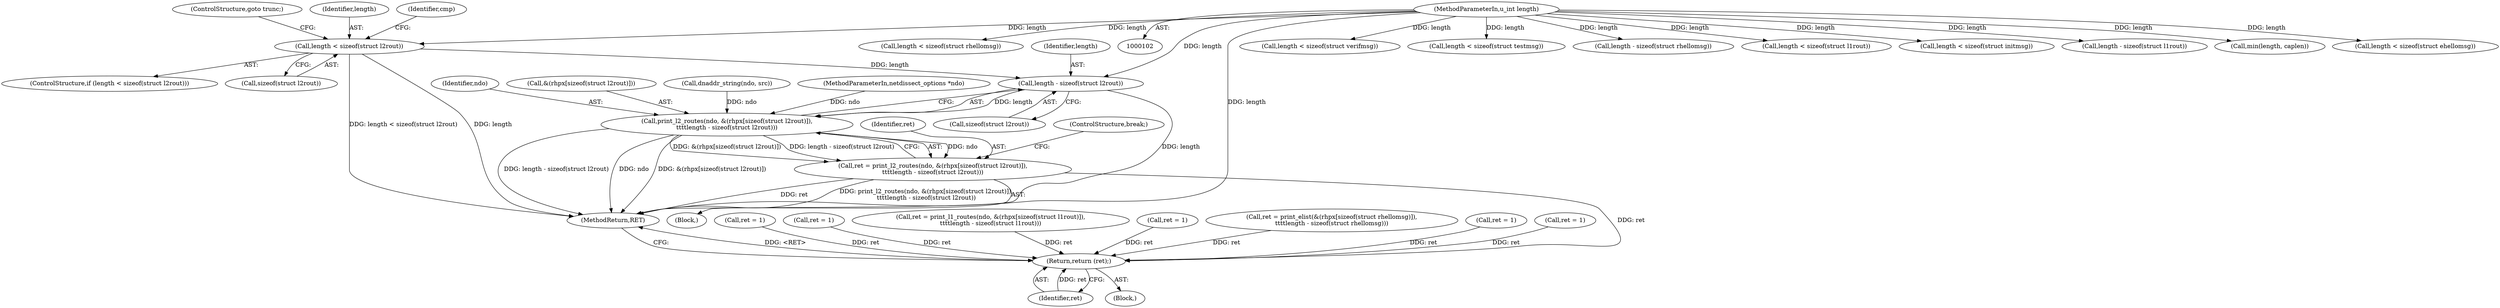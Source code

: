 digraph "0_tcpdump_c6e0531b5def26ecf912e8de6ade86cbdaed3751_0@API" {
"1000384" [label="(Call,length < sizeof(struct l2rout))"];
"1000105" [label="(MethodParameterIn,u_int length)"];
"1000418" [label="(Call,length - sizeof(struct l2rout))"];
"1000411" [label="(Call,print_l2_routes(ndo, &(rhpx[sizeof(struct l2rout)]),\n\t\t\t\tlength - sizeof(struct l2rout)))"];
"1000409" [label="(Call,ret = print_l2_routes(ndo, &(rhpx[sizeof(struct l2rout)]),\n\t\t\t\tlength - sizeof(struct l2rout)))"];
"1000717" [label="(Return,return (ret);)"];
"1000413" [label="(Call,&(rhpx[sizeof(struct l2rout)]))"];
"1000249" [label="(Call,length < sizeof(struct verifmsg))"];
"1000412" [label="(Identifier,ndo)"];
"1000239" [label="(Call,ret = 1)"];
"1000294" [label="(Call,length < sizeof(struct testmsg))"];
"1000105" [label="(MethodParameterIn,u_int length)"];
"1000384" [label="(Call,length < sizeof(struct l2rout))"];
"1000422" [label="(ControlStructure,break;)"];
"1000418" [label="(Call,length - sizeof(struct l2rout))"];
"1000697" [label="(Call,ret = 1)"];
"1000548" [label="(Call,length - sizeof(struct rhellomsg))"];
"1000388" [label="(ControlStructure,goto trunc;)"];
"1000420" [label="(Call,sizeof(struct l2rout))"];
"1000339" [label="(Call,length < sizeof(struct l1rout))"];
"1000419" [label="(Identifier,length)"];
"1000153" [label="(Call,length < sizeof(struct initmsg))"];
"1000409" [label="(Call,ret = print_l2_routes(ndo, &(rhpx[sizeof(struct l2rout)]),\n\t\t\t\tlength - sizeof(struct l2rout)))"];
"1000411" [label="(Call,print_l2_routes(ndo, &(rhpx[sizeof(struct l2rout)]),\n\t\t\t\tlength - sizeof(struct l2rout)))"];
"1000410" [label="(Identifier,ret)"];
"1000717" [label="(Return,return (ret);)"];
"1000406" [label="(Call,dnaddr_string(ndo, src))"];
"1000364" [label="(Call,ret = print_l1_routes(ndo, &(rhpx[sizeof(struct l1rout)]),\n\t\t\t\tlength - sizeof(struct l1rout)))"];
"1000713" [label="(Call,ret = 1)"];
"1000718" [label="(Identifier,ret)"];
"1000540" [label="(Call,ret = print_elist(&(rhpx[sizeof(struct rhellomsg)]),\n\t\t\t\tlength - sizeof(struct rhellomsg)))"];
"1000386" [label="(Call,sizeof(struct l2rout))"];
"1000103" [label="(MethodParameterIn,netdissect_options *ndo)"];
"1000373" [label="(Call,length - sizeof(struct l1rout))"];
"1000710" [label="(Call,min(length, caplen))"];
"1000146" [label="(Block,)"];
"1000383" [label="(ControlStructure,if (length < sizeof(struct l2rout)))"];
"1000107" [label="(Block,)"];
"1000722" [label="(MethodReturn,RET)"];
"1000329" [label="(Call,ret = 1)"];
"1000284" [label="(Call,ret = 1)"];
"1000385" [label="(Identifier,length)"];
"1000391" [label="(Identifier,cmp)"];
"1000559" [label="(Call,length < sizeof(struct ehellomsg))"];
"1000429" [label="(Call,length < sizeof(struct rhellomsg))"];
"1000384" -> "1000383"  [label="AST: "];
"1000384" -> "1000386"  [label="CFG: "];
"1000385" -> "1000384"  [label="AST: "];
"1000386" -> "1000384"  [label="AST: "];
"1000388" -> "1000384"  [label="CFG: "];
"1000391" -> "1000384"  [label="CFG: "];
"1000384" -> "1000722"  [label="DDG: length < sizeof(struct l2rout)"];
"1000384" -> "1000722"  [label="DDG: length"];
"1000105" -> "1000384"  [label="DDG: length"];
"1000384" -> "1000418"  [label="DDG: length"];
"1000105" -> "1000102"  [label="AST: "];
"1000105" -> "1000722"  [label="DDG: length"];
"1000105" -> "1000153"  [label="DDG: length"];
"1000105" -> "1000249"  [label="DDG: length"];
"1000105" -> "1000294"  [label="DDG: length"];
"1000105" -> "1000339"  [label="DDG: length"];
"1000105" -> "1000373"  [label="DDG: length"];
"1000105" -> "1000418"  [label="DDG: length"];
"1000105" -> "1000429"  [label="DDG: length"];
"1000105" -> "1000548"  [label="DDG: length"];
"1000105" -> "1000559"  [label="DDG: length"];
"1000105" -> "1000710"  [label="DDG: length"];
"1000418" -> "1000411"  [label="AST: "];
"1000418" -> "1000420"  [label="CFG: "];
"1000419" -> "1000418"  [label="AST: "];
"1000420" -> "1000418"  [label="AST: "];
"1000411" -> "1000418"  [label="CFG: "];
"1000418" -> "1000722"  [label="DDG: length"];
"1000418" -> "1000411"  [label="DDG: length"];
"1000411" -> "1000409"  [label="AST: "];
"1000412" -> "1000411"  [label="AST: "];
"1000413" -> "1000411"  [label="AST: "];
"1000409" -> "1000411"  [label="CFG: "];
"1000411" -> "1000722"  [label="DDG: ndo"];
"1000411" -> "1000722"  [label="DDG: &(rhpx[sizeof(struct l2rout)])"];
"1000411" -> "1000722"  [label="DDG: length - sizeof(struct l2rout)"];
"1000411" -> "1000409"  [label="DDG: ndo"];
"1000411" -> "1000409"  [label="DDG: &(rhpx[sizeof(struct l2rout)])"];
"1000411" -> "1000409"  [label="DDG: length - sizeof(struct l2rout)"];
"1000406" -> "1000411"  [label="DDG: ndo"];
"1000103" -> "1000411"  [label="DDG: ndo"];
"1000409" -> "1000146"  [label="AST: "];
"1000410" -> "1000409"  [label="AST: "];
"1000422" -> "1000409"  [label="CFG: "];
"1000409" -> "1000722"  [label="DDG: print_l2_routes(ndo, &(rhpx[sizeof(struct l2rout)]),\n\t\t\t\tlength - sizeof(struct l2rout))"];
"1000409" -> "1000722"  [label="DDG: ret"];
"1000409" -> "1000717"  [label="DDG: ret"];
"1000717" -> "1000107"  [label="AST: "];
"1000717" -> "1000718"  [label="CFG: "];
"1000718" -> "1000717"  [label="AST: "];
"1000722" -> "1000717"  [label="CFG: "];
"1000717" -> "1000722"  [label="DDG: <RET>"];
"1000718" -> "1000717"  [label="DDG: ret"];
"1000284" -> "1000717"  [label="DDG: ret"];
"1000239" -> "1000717"  [label="DDG: ret"];
"1000329" -> "1000717"  [label="DDG: ret"];
"1000697" -> "1000717"  [label="DDG: ret"];
"1000540" -> "1000717"  [label="DDG: ret"];
"1000713" -> "1000717"  [label="DDG: ret"];
"1000364" -> "1000717"  [label="DDG: ret"];
}
